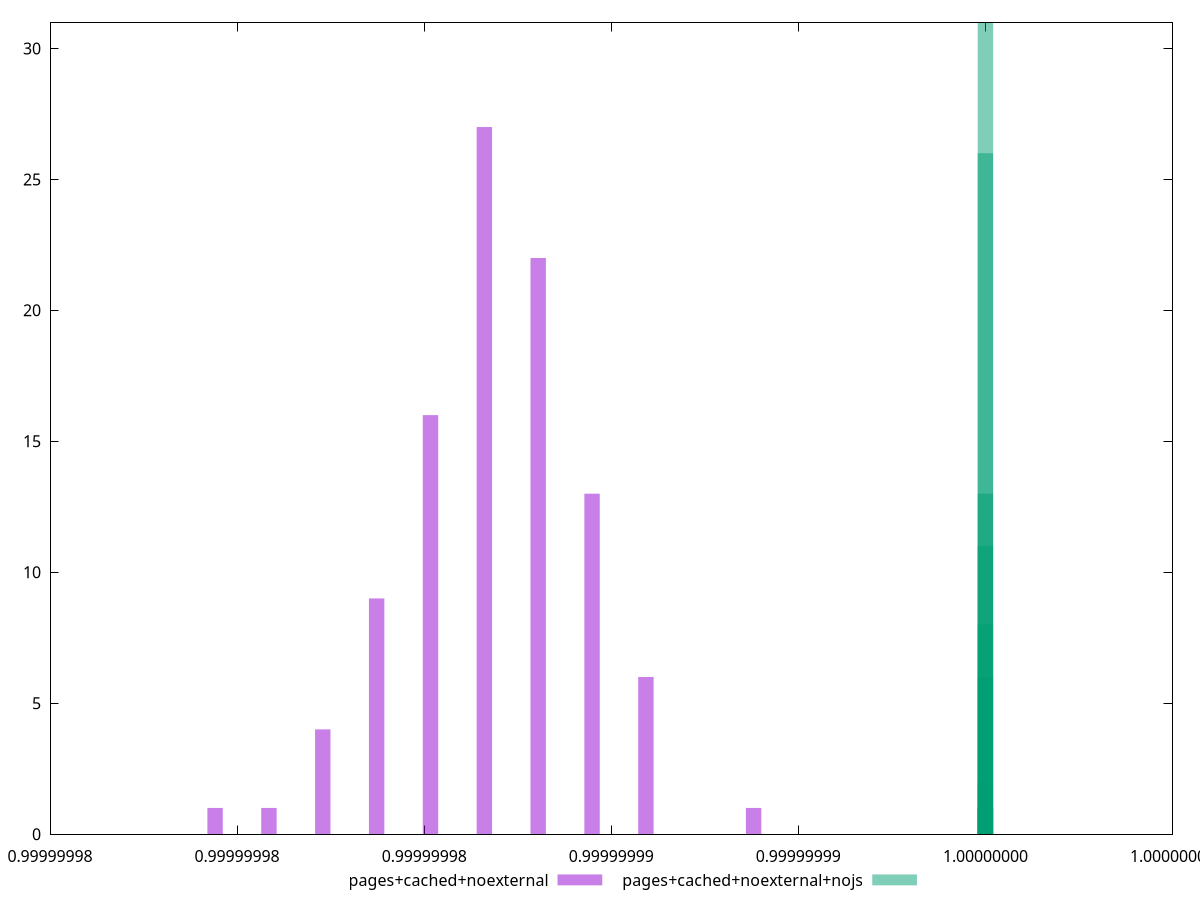 $_pagesCachedNoexternal <<EOF
0.9999999909262406 6
0.9999999880476168 22
0.9999999808510573 1
0.999999985168993 16
0.9999999894869287 13
0.9999999866083049 27
0.9999999837296811 9
0.9999999794117455 1
0.9999999822903692 4
0.9999999938048644 1
EOF
$_pagesCachedNoexternalNojs <<EOF
0.9999999999993662 8
0.9999999999996158 31
0.9999999999988669 2
0.9999999999989917 1
0.9999999999997407 26
0.9999999999992414 11
0.999999999999491 13
0.9999999999998654 6
0.9999999999987421 1
0.9999999999991165 1
EOF
set key outside below
set terminal pngcairo
set output "report_00005_2020-11-02T22-26-11.212Z/bootup-time/bootup-time_pages+cached+noexternal_pages+cached+noexternal+nojs+hist.png"
set boxwidth 4.1176239973239603e-10
set style fill transparent solid 0.5 noborder
set yrange [0:31]
plot $_pagesCachedNoexternal title "pages+cached+noexternal" with boxes ,$_pagesCachedNoexternalNojs title "pages+cached+noexternal+nojs" with boxes ,